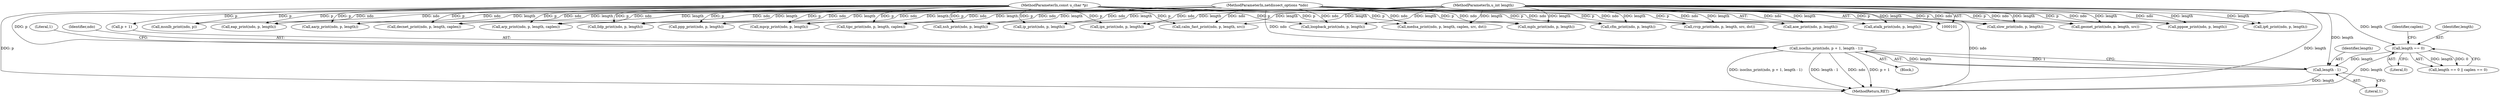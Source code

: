 digraph "0_tcpdump_1dcd10aceabbc03bf571ea32b892c522cbe923de_1@pointer" {
"1000193" [label="(Call,isoclns_print(ndo, p + 1, length - 1))"];
"1000102" [label="(MethodParameterIn,netdissect_options *ndo)"];
"1000104" [label="(MethodParameterIn,const u_char *p)"];
"1000198" [label="(Call,length - 1)"];
"1000180" [label="(Call,length == 0)"];
"1000105" [label="(MethodParameterIn,u_int length)"];
"1000303" [label="(Call,msnlb_print(ndo, p))"];
"1000129" [label="(Call,arp_print(ndo, p, length, caplen))"];
"1000105" [label="(MethodParameterIn,u_int length)"];
"1000112" [label="(Block,)"];
"1000104" [label="(MethodParameterIn,const u_char *p)"];
"1000195" [label="(Call,p + 1)"];
"1000202" [label="(Literal,1)"];
"1000171" [label="(Call,ipx_print(ndo, p, length))"];
"1000251" [label="(Call,slow_print(ndo, p, length))"];
"1000207" [label="(Call,pppoe_print(ndo, p, length))"];
"1000198" [label="(Call,length - 1)"];
"1000350" [label="(MethodReturn,RET)"];
"1000200" [label="(Literal,1)"];
"1000160" [label="(Call,aarp_print(ndo, p, length))"];
"1000266" [label="(Call,lldp_print(ndo, p, length))"];
"1000273" [label="(Call,nsh_print(ndo, p, length))"];
"1000280" [label="(Call,loopback_print(ndo, p, length))"];
"1000182" [label="(Literal,0)"];
"1000221" [label="(Call,rrcp_print(ndo, p, length, src, dst))"];
"1000180" [label="(Call,length == 0)"];
"1000153" [label="(Call,atalk_print(ndo, p, length))"];
"1000310" [label="(Call,geonet_print(ndo, p, length, src))"];
"1000194" [label="(Identifier,ndo)"];
"1000121" [label="(Call,ip6_print(ndo, p, length))"];
"1000214" [label="(Call,eap_print(ndo, p, length))"];
"1000184" [label="(Identifier,caplen)"];
"1000179" [label="(Call,length == 0 || caplen == 0)"];
"1000137" [label="(Call,decnet_print(ndo, p, length, caplen))"];
"1000237" [label="(Call,ppp_print(ndo, p, length))"];
"1000181" [label="(Identifier,length)"];
"1000244" [label="(Call,mpcp_print(ndo, p, length))"];
"1000102" [label="(MethodParameterIn,netdissect_options *ndo)"];
"1000295" [label="(Call,tipc_print(ndo, p, length, caplen))"];
"1000114" [label="(Call,ip_print(ndo, p, length))"];
"1000318" [label="(Call,calm_fast_print(ndo, p, length, src))"];
"1000333" [label="(Call,medsa_print(ndo, p, length, caplen, src, dst))"];
"1000199" [label="(Identifier,length)"];
"1000259" [label="(Call,cfm_print(ndo, p, length))"];
"1000193" [label="(Call,isoclns_print(ndo, p + 1, length - 1))"];
"1000326" [label="(Call,aoe_print(ndo, p, length))"];
"1000288" [label="(Call,mpls_print(ndo, p, length))"];
"1000193" -> "1000112"  [label="AST: "];
"1000193" -> "1000198"  [label="CFG: "];
"1000194" -> "1000193"  [label="AST: "];
"1000195" -> "1000193"  [label="AST: "];
"1000198" -> "1000193"  [label="AST: "];
"1000202" -> "1000193"  [label="CFG: "];
"1000193" -> "1000350"  [label="DDG: ndo"];
"1000193" -> "1000350"  [label="DDG: p + 1"];
"1000193" -> "1000350"  [label="DDG: isoclns_print(ndo, p + 1, length - 1)"];
"1000193" -> "1000350"  [label="DDG: length - 1"];
"1000102" -> "1000193"  [label="DDG: ndo"];
"1000104" -> "1000193"  [label="DDG: p"];
"1000198" -> "1000193"  [label="DDG: length"];
"1000198" -> "1000193"  [label="DDG: 1"];
"1000102" -> "1000101"  [label="AST: "];
"1000102" -> "1000350"  [label="DDG: ndo"];
"1000102" -> "1000114"  [label="DDG: ndo"];
"1000102" -> "1000121"  [label="DDG: ndo"];
"1000102" -> "1000129"  [label="DDG: ndo"];
"1000102" -> "1000137"  [label="DDG: ndo"];
"1000102" -> "1000153"  [label="DDG: ndo"];
"1000102" -> "1000160"  [label="DDG: ndo"];
"1000102" -> "1000171"  [label="DDG: ndo"];
"1000102" -> "1000207"  [label="DDG: ndo"];
"1000102" -> "1000214"  [label="DDG: ndo"];
"1000102" -> "1000221"  [label="DDG: ndo"];
"1000102" -> "1000237"  [label="DDG: ndo"];
"1000102" -> "1000244"  [label="DDG: ndo"];
"1000102" -> "1000251"  [label="DDG: ndo"];
"1000102" -> "1000259"  [label="DDG: ndo"];
"1000102" -> "1000266"  [label="DDG: ndo"];
"1000102" -> "1000273"  [label="DDG: ndo"];
"1000102" -> "1000280"  [label="DDG: ndo"];
"1000102" -> "1000288"  [label="DDG: ndo"];
"1000102" -> "1000295"  [label="DDG: ndo"];
"1000102" -> "1000303"  [label="DDG: ndo"];
"1000102" -> "1000310"  [label="DDG: ndo"];
"1000102" -> "1000318"  [label="DDG: ndo"];
"1000102" -> "1000326"  [label="DDG: ndo"];
"1000102" -> "1000333"  [label="DDG: ndo"];
"1000104" -> "1000101"  [label="AST: "];
"1000104" -> "1000350"  [label="DDG: p"];
"1000104" -> "1000114"  [label="DDG: p"];
"1000104" -> "1000121"  [label="DDG: p"];
"1000104" -> "1000129"  [label="DDG: p"];
"1000104" -> "1000137"  [label="DDG: p"];
"1000104" -> "1000153"  [label="DDG: p"];
"1000104" -> "1000160"  [label="DDG: p"];
"1000104" -> "1000171"  [label="DDG: p"];
"1000104" -> "1000195"  [label="DDG: p"];
"1000104" -> "1000207"  [label="DDG: p"];
"1000104" -> "1000214"  [label="DDG: p"];
"1000104" -> "1000221"  [label="DDG: p"];
"1000104" -> "1000237"  [label="DDG: p"];
"1000104" -> "1000244"  [label="DDG: p"];
"1000104" -> "1000251"  [label="DDG: p"];
"1000104" -> "1000259"  [label="DDG: p"];
"1000104" -> "1000266"  [label="DDG: p"];
"1000104" -> "1000273"  [label="DDG: p"];
"1000104" -> "1000280"  [label="DDG: p"];
"1000104" -> "1000288"  [label="DDG: p"];
"1000104" -> "1000295"  [label="DDG: p"];
"1000104" -> "1000303"  [label="DDG: p"];
"1000104" -> "1000310"  [label="DDG: p"];
"1000104" -> "1000318"  [label="DDG: p"];
"1000104" -> "1000326"  [label="DDG: p"];
"1000104" -> "1000333"  [label="DDG: p"];
"1000198" -> "1000200"  [label="CFG: "];
"1000199" -> "1000198"  [label="AST: "];
"1000200" -> "1000198"  [label="AST: "];
"1000198" -> "1000350"  [label="DDG: length"];
"1000180" -> "1000198"  [label="DDG: length"];
"1000105" -> "1000198"  [label="DDG: length"];
"1000180" -> "1000179"  [label="AST: "];
"1000180" -> "1000182"  [label="CFG: "];
"1000181" -> "1000180"  [label="AST: "];
"1000182" -> "1000180"  [label="AST: "];
"1000184" -> "1000180"  [label="CFG: "];
"1000179" -> "1000180"  [label="CFG: "];
"1000180" -> "1000350"  [label="DDG: length"];
"1000180" -> "1000179"  [label="DDG: length"];
"1000180" -> "1000179"  [label="DDG: 0"];
"1000105" -> "1000180"  [label="DDG: length"];
"1000105" -> "1000101"  [label="AST: "];
"1000105" -> "1000350"  [label="DDG: length"];
"1000105" -> "1000114"  [label="DDG: length"];
"1000105" -> "1000121"  [label="DDG: length"];
"1000105" -> "1000129"  [label="DDG: length"];
"1000105" -> "1000137"  [label="DDG: length"];
"1000105" -> "1000153"  [label="DDG: length"];
"1000105" -> "1000160"  [label="DDG: length"];
"1000105" -> "1000171"  [label="DDG: length"];
"1000105" -> "1000207"  [label="DDG: length"];
"1000105" -> "1000214"  [label="DDG: length"];
"1000105" -> "1000221"  [label="DDG: length"];
"1000105" -> "1000237"  [label="DDG: length"];
"1000105" -> "1000244"  [label="DDG: length"];
"1000105" -> "1000251"  [label="DDG: length"];
"1000105" -> "1000259"  [label="DDG: length"];
"1000105" -> "1000266"  [label="DDG: length"];
"1000105" -> "1000273"  [label="DDG: length"];
"1000105" -> "1000280"  [label="DDG: length"];
"1000105" -> "1000288"  [label="DDG: length"];
"1000105" -> "1000295"  [label="DDG: length"];
"1000105" -> "1000310"  [label="DDG: length"];
"1000105" -> "1000318"  [label="DDG: length"];
"1000105" -> "1000326"  [label="DDG: length"];
"1000105" -> "1000333"  [label="DDG: length"];
}
